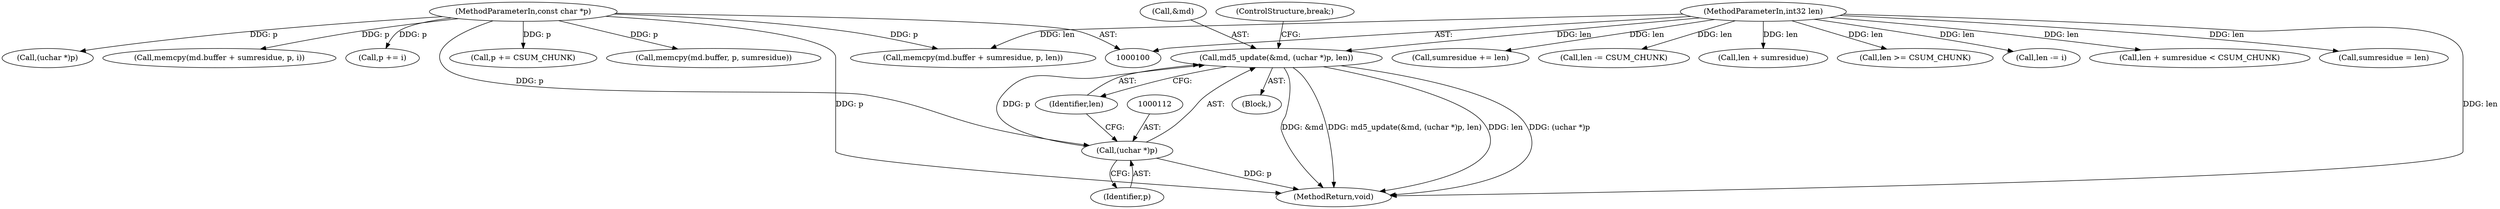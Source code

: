 digraph "0_samba_c252546ceeb0925eb8a4061315e3ff0a8c55b48b@API" {
"1000108" [label="(Call,md5_update(&md, (uchar *)p, len))"];
"1000111" [label="(Call,(uchar *)p)"];
"1000101" [label="(MethodParameterIn,const char *p)"];
"1000102" [label="(MethodParameterIn,int32 len)"];
"1000135" [label="(Call,sumresidue += len)"];
"1000101" [label="(MethodParameterIn,const char *p)"];
"1000185" [label="(Call,p += CSUM_CHUNK)"];
"1000193" [label="(Call,memcpy(md.buffer, p, sumresidue))"];
"1000182" [label="(Call,len -= CSUM_CHUNK)"];
"1000109" [label="(Call,&md)"];
"1000122" [label="(Call,len + sumresidue)"];
"1000113" [label="(Identifier,p)"];
"1000108" [label="(Call,md5_update(&md, (uchar *)p, len))"];
"1000171" [label="(Call,len >= CSUM_CHUNK)"];
"1000202" [label="(MethodReturn,void)"];
"1000178" [label="(Call,(uchar *)p)"];
"1000164" [label="(Call,len -= i)"];
"1000127" [label="(Call,memcpy(md.buffer + sumresidue, p, len))"];
"1000115" [label="(ControlStructure,break;)"];
"1000121" [label="(Call,len + sumresidue < CSUM_CHUNK)"];
"1000114" [label="(Identifier,len)"];
"1000106" [label="(Block,)"];
"1000147" [label="(Call,memcpy(md.buffer + sumresidue, p, i))"];
"1000167" [label="(Call,p += i)"];
"1000102" [label="(MethodParameterIn,int32 len)"];
"1000111" [label="(Call,(uchar *)p)"];
"1000188" [label="(Call,sumresidue = len)"];
"1000108" -> "1000106"  [label="AST: "];
"1000108" -> "1000114"  [label="CFG: "];
"1000109" -> "1000108"  [label="AST: "];
"1000111" -> "1000108"  [label="AST: "];
"1000114" -> "1000108"  [label="AST: "];
"1000115" -> "1000108"  [label="CFG: "];
"1000108" -> "1000202"  [label="DDG: md5_update(&md, (uchar *)p, len)"];
"1000108" -> "1000202"  [label="DDG: len"];
"1000108" -> "1000202"  [label="DDG: (uchar *)p"];
"1000108" -> "1000202"  [label="DDG: &md"];
"1000111" -> "1000108"  [label="DDG: p"];
"1000102" -> "1000108"  [label="DDG: len"];
"1000111" -> "1000113"  [label="CFG: "];
"1000112" -> "1000111"  [label="AST: "];
"1000113" -> "1000111"  [label="AST: "];
"1000114" -> "1000111"  [label="CFG: "];
"1000111" -> "1000202"  [label="DDG: p"];
"1000101" -> "1000111"  [label="DDG: p"];
"1000101" -> "1000100"  [label="AST: "];
"1000101" -> "1000202"  [label="DDG: p"];
"1000101" -> "1000127"  [label="DDG: p"];
"1000101" -> "1000147"  [label="DDG: p"];
"1000101" -> "1000167"  [label="DDG: p"];
"1000101" -> "1000178"  [label="DDG: p"];
"1000101" -> "1000185"  [label="DDG: p"];
"1000101" -> "1000193"  [label="DDG: p"];
"1000102" -> "1000100"  [label="AST: "];
"1000102" -> "1000202"  [label="DDG: len"];
"1000102" -> "1000121"  [label="DDG: len"];
"1000102" -> "1000122"  [label="DDG: len"];
"1000102" -> "1000127"  [label="DDG: len"];
"1000102" -> "1000135"  [label="DDG: len"];
"1000102" -> "1000164"  [label="DDG: len"];
"1000102" -> "1000171"  [label="DDG: len"];
"1000102" -> "1000182"  [label="DDG: len"];
"1000102" -> "1000188"  [label="DDG: len"];
}
